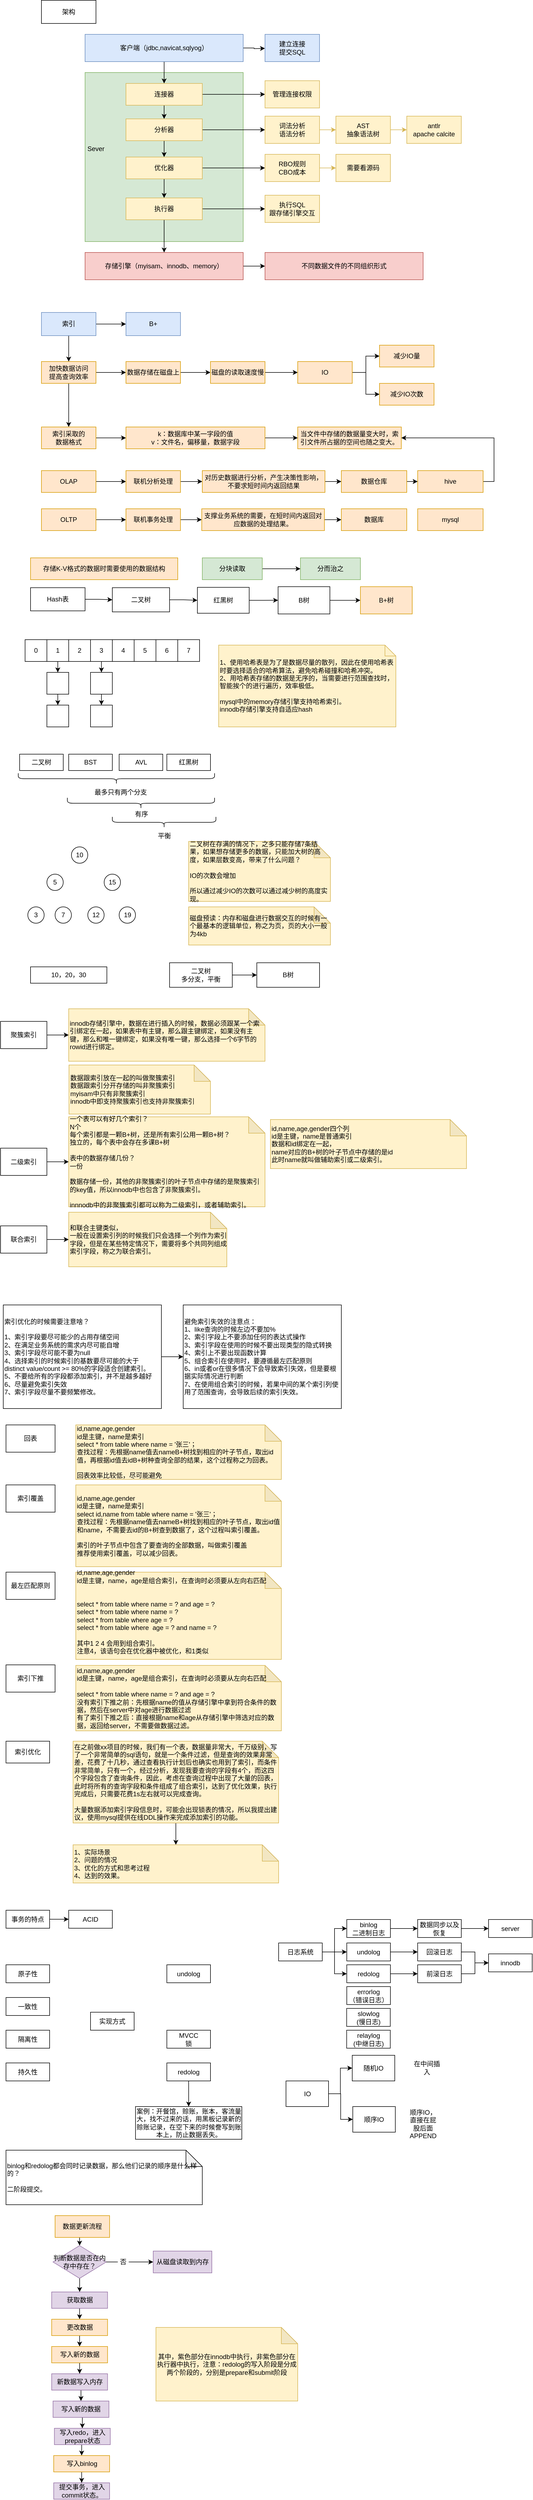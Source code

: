 <mxfile version="15.9.1" type="github">
  <diagram id="OpyJrDc4fvvLP0obKVdv" name="Page-1">
    <mxGraphModel dx="938" dy="489" grid="1" gridSize="10" guides="1" tooltips="1" connect="1" arrows="1" fold="1" page="1" pageScale="1" pageWidth="827" pageHeight="1169" math="0" shadow="0">
      <root>
        <mxCell id="0" />
        <mxCell id="1" parent="0" />
        <mxCell id="U8OIcOFTnT2fodf6uhqW-4" value="" style="whiteSpace=wrap;html=1;shadow=0;fillColor=#d5e8d4;strokeColor=#82b366;rounded=0;" parent="1" vertex="1">
          <mxGeometry x="170" y="160" width="290" height="310" as="geometry" />
        </mxCell>
        <mxCell id="U8OIcOFTnT2fodf6uhqW-2" value="架构" style="whiteSpace=wrap;html=1;shadow=0;rounded=0;" parent="1" vertex="1">
          <mxGeometry x="90" y="27.5" width="100" height="42.5" as="geometry" />
        </mxCell>
        <mxCell id="U8OIcOFTnT2fodf6uhqW-15" style="edgeStyle=orthogonalEdgeStyle;orthogonalLoop=1;jettySize=auto;html=1;entryX=0.5;entryY=0;entryDx=0;entryDy=0;rounded=0;" parent="1" source="U8OIcOFTnT2fodf6uhqW-3" target="U8OIcOFTnT2fodf6uhqW-5" edge="1">
          <mxGeometry relative="1" as="geometry" />
        </mxCell>
        <mxCell id="U8OIcOFTnT2fodf6uhqW-20" style="edgeStyle=orthogonalEdgeStyle;orthogonalLoop=1;jettySize=auto;html=1;exitX=1;exitY=0.5;exitDx=0;exitDy=0;rounded=0;" parent="1" source="U8OIcOFTnT2fodf6uhqW-3" edge="1">
          <mxGeometry relative="1" as="geometry">
            <mxPoint x="500" y="115.714" as="targetPoint" />
          </mxGeometry>
        </mxCell>
        <mxCell id="U8OIcOFTnT2fodf6uhqW-3" value="客户端（jdbc,navicat,sqlyog）" style="whiteSpace=wrap;html=1;shadow=0;fillColor=#dae8fc;strokeColor=#6c8ebf;rounded=0;" parent="1" vertex="1">
          <mxGeometry x="170" y="90" width="290" height="50" as="geometry" />
        </mxCell>
        <mxCell id="U8OIcOFTnT2fodf6uhqW-7" style="edgeStyle=orthogonalEdgeStyle;orthogonalLoop=1;jettySize=auto;html=1;exitX=1;exitY=0.5;exitDx=0;exitDy=0;entryX=0;entryY=0.5;entryDx=0;entryDy=0;rounded=0;" parent="1" source="U8OIcOFTnT2fodf6uhqW-5" target="U8OIcOFTnT2fodf6uhqW-25" edge="1">
          <mxGeometry relative="1" as="geometry">
            <mxPoint x="500" y="210" as="targetPoint" />
          </mxGeometry>
        </mxCell>
        <mxCell id="U8OIcOFTnT2fodf6uhqW-17" style="edgeStyle=orthogonalEdgeStyle;orthogonalLoop=1;jettySize=auto;html=1;exitX=0.5;exitY=1;exitDx=0;exitDy=0;entryX=0.5;entryY=0;entryDx=0;entryDy=0;rounded=0;" parent="1" source="U8OIcOFTnT2fodf6uhqW-5" target="U8OIcOFTnT2fodf6uhqW-9" edge="1">
          <mxGeometry relative="1" as="geometry" />
        </mxCell>
        <mxCell id="U8OIcOFTnT2fodf6uhqW-5" value="连接器" style="whiteSpace=wrap;html=1;shadow=0;fillColor=#fff2cc;strokeColor=#d6b656;rounded=0;" parent="1" vertex="1">
          <mxGeometry x="245" y="180" width="140" height="40" as="geometry" />
        </mxCell>
        <mxCell id="U8OIcOFTnT2fodf6uhqW-8" style="edgeStyle=orthogonalEdgeStyle;orthogonalLoop=1;jettySize=auto;html=1;exitX=0.5;exitY=1;exitDx=0;exitDy=0;rounded=0;" parent="1" source="U8OIcOFTnT2fodf6uhqW-5" target="U8OIcOFTnT2fodf6uhqW-5" edge="1">
          <mxGeometry relative="1" as="geometry" />
        </mxCell>
        <mxCell id="U8OIcOFTnT2fodf6uhqW-18" style="edgeStyle=orthogonalEdgeStyle;orthogonalLoop=1;jettySize=auto;html=1;exitX=1;exitY=0.5;exitDx=0;exitDy=0;entryX=0;entryY=0.5;entryDx=0;entryDy=0;rounded=0;" parent="1" source="U8OIcOFTnT2fodf6uhqW-9" target="U8OIcOFTnT2fodf6uhqW-26" edge="1">
          <mxGeometry relative="1" as="geometry">
            <mxPoint x="500" y="290.0" as="targetPoint" />
          </mxGeometry>
        </mxCell>
        <mxCell id="U8OIcOFTnT2fodf6uhqW-24" style="edgeStyle=orthogonalEdgeStyle;orthogonalLoop=1;jettySize=auto;html=1;exitX=0.5;exitY=1;exitDx=0;exitDy=0;entryX=0.5;entryY=0;entryDx=0;entryDy=0;rounded=0;" parent="1" source="U8OIcOFTnT2fodf6uhqW-9" target="U8OIcOFTnT2fodf6uhqW-22" edge="1">
          <mxGeometry relative="1" as="geometry" />
        </mxCell>
        <mxCell id="U8OIcOFTnT2fodf6uhqW-9" value="分析器" style="whiteSpace=wrap;html=1;shadow=0;fillColor=#fff2cc;strokeColor=#d6b656;rounded=0;" parent="1" vertex="1">
          <mxGeometry x="245" y="245" width="140" height="40" as="geometry" />
        </mxCell>
        <mxCell id="U8OIcOFTnT2fodf6uhqW-16" style="edgeStyle=orthogonalEdgeStyle;orthogonalLoop=1;jettySize=auto;html=1;exitX=0.5;exitY=1;exitDx=0;exitDy=0;rounded=0;" parent="1" source="U8OIcOFTnT2fodf6uhqW-9" target="U8OIcOFTnT2fodf6uhqW-9" edge="1">
          <mxGeometry relative="1" as="geometry" />
        </mxCell>
        <mxCell id="U8OIcOFTnT2fodf6uhqW-21" value="建立连接&lt;br&gt;提交SQL" style="whiteSpace=wrap;html=1;shadow=0;fillColor=#dae8fc;strokeColor=#6c8ebf;rounded=0;" parent="1" vertex="1">
          <mxGeometry x="500" y="90" width="100" height="50" as="geometry" />
        </mxCell>
        <mxCell id="U8OIcOFTnT2fodf6uhqW-34" style="edgeStyle=orthogonalEdgeStyle;orthogonalLoop=1;jettySize=auto;html=1;exitX=1;exitY=0.5;exitDx=0;exitDy=0;entryX=0;entryY=0.5;entryDx=0;entryDy=0;rounded=0;" parent="1" source="U8OIcOFTnT2fodf6uhqW-22" target="U8OIcOFTnT2fodf6uhqW-33" edge="1">
          <mxGeometry relative="1" as="geometry" />
        </mxCell>
        <mxCell id="U8OIcOFTnT2fodf6uhqW-38" style="edgeStyle=orthogonalEdgeStyle;orthogonalLoop=1;jettySize=auto;html=1;exitX=0.5;exitY=1;exitDx=0;exitDy=0;entryX=0.5;entryY=0;entryDx=0;entryDy=0;rounded=0;" parent="1" source="U8OIcOFTnT2fodf6uhqW-22" target="U8OIcOFTnT2fodf6uhqW-37" edge="1">
          <mxGeometry relative="1" as="geometry" />
        </mxCell>
        <mxCell id="U8OIcOFTnT2fodf6uhqW-22" value="优化器" style="whiteSpace=wrap;html=1;shadow=0;fillColor=#fff2cc;strokeColor=#d6b656;rounded=0;" parent="1" vertex="1">
          <mxGeometry x="245" y="315" width="140" height="40" as="geometry" />
        </mxCell>
        <mxCell id="U8OIcOFTnT2fodf6uhqW-25" value="管理连接权限" style="whiteSpace=wrap;html=1;shadow=0;fillColor=#fff2cc;strokeColor=#d6b656;rounded=0;" parent="1" vertex="1">
          <mxGeometry x="500" y="175" width="100" height="50" as="geometry" />
        </mxCell>
        <mxCell id="U8OIcOFTnT2fodf6uhqW-30" style="edgeStyle=orthogonalEdgeStyle;orthogonalLoop=1;jettySize=auto;html=1;exitX=1;exitY=0.5;exitDx=0;exitDy=0;entryX=0;entryY=0.5;entryDx=0;entryDy=0;fillColor=#fff2cc;strokeColor=#d6b656;rounded=0;" parent="1" source="U8OIcOFTnT2fodf6uhqW-26" target="U8OIcOFTnT2fodf6uhqW-29" edge="1">
          <mxGeometry relative="1" as="geometry" />
        </mxCell>
        <mxCell id="U8OIcOFTnT2fodf6uhqW-26" value="词法分析&lt;br&gt;语法分析" style="whiteSpace=wrap;html=1;shadow=0;fillColor=#fff2cc;strokeColor=#d6b656;rounded=0;" parent="1" vertex="1">
          <mxGeometry x="500" y="240" width="100" height="50" as="geometry" />
        </mxCell>
        <mxCell id="U8OIcOFTnT2fodf6uhqW-27" value="Sever" style="text;html=1;strokeColor=none;fillColor=none;align=center;verticalAlign=middle;whiteSpace=wrap;shadow=0;rounded=0;" parent="1" vertex="1">
          <mxGeometry x="160" y="285" width="60" height="30" as="geometry" />
        </mxCell>
        <mxCell id="U8OIcOFTnT2fodf6uhqW-32" style="edgeStyle=orthogonalEdgeStyle;orthogonalLoop=1;jettySize=auto;html=1;exitX=1;exitY=0.5;exitDx=0;exitDy=0;entryX=0;entryY=0.5;entryDx=0;entryDy=0;fillColor=#fff2cc;strokeColor=#d6b656;rounded=0;" parent="1" source="U8OIcOFTnT2fodf6uhqW-29" target="U8OIcOFTnT2fodf6uhqW-31" edge="1">
          <mxGeometry relative="1" as="geometry" />
        </mxCell>
        <mxCell id="U8OIcOFTnT2fodf6uhqW-29" value="AST&lt;br&gt;抽象语法树" style="whiteSpace=wrap;html=1;shadow=0;fillColor=#fff2cc;strokeColor=#d6b656;rounded=0;" parent="1" vertex="1">
          <mxGeometry x="630" y="240" width="100" height="50" as="geometry" />
        </mxCell>
        <mxCell id="U8OIcOFTnT2fodf6uhqW-31" value="antlr&lt;br&gt;apache calcite" style="whiteSpace=wrap;html=1;shadow=0;fillColor=#fff2cc;strokeColor=#d6b656;rounded=0;" parent="1" vertex="1">
          <mxGeometry x="760" y="240" width="100" height="50" as="geometry" />
        </mxCell>
        <mxCell id="U8OIcOFTnT2fodf6uhqW-36" style="edgeStyle=orthogonalEdgeStyle;orthogonalLoop=1;jettySize=auto;html=1;exitX=1;exitY=0.5;exitDx=0;exitDy=0;entryX=0;entryY=0.5;entryDx=0;entryDy=0;fillColor=#fff2cc;strokeColor=#d6b656;rounded=0;" parent="1" source="U8OIcOFTnT2fodf6uhqW-33" target="U8OIcOFTnT2fodf6uhqW-35" edge="1">
          <mxGeometry relative="1" as="geometry" />
        </mxCell>
        <mxCell id="U8OIcOFTnT2fodf6uhqW-33" value="RBO规则&lt;br&gt;CBO成本" style="whiteSpace=wrap;html=1;shadow=0;fillColor=#fff2cc;strokeColor=#d6b656;rounded=0;" parent="1" vertex="1">
          <mxGeometry x="500" y="310" width="100" height="50" as="geometry" />
        </mxCell>
        <mxCell id="U8OIcOFTnT2fodf6uhqW-35" value="需要看源码" style="whiteSpace=wrap;html=1;shadow=0;fillColor=#fff2cc;strokeColor=#d6b656;rounded=0;" parent="1" vertex="1">
          <mxGeometry x="630" y="310" width="100" height="50" as="geometry" />
        </mxCell>
        <mxCell id="U8OIcOFTnT2fodf6uhqW-40" style="edgeStyle=orthogonalEdgeStyle;orthogonalLoop=1;jettySize=auto;html=1;exitX=0.5;exitY=1;exitDx=0;exitDy=0;entryX=0.5;entryY=0;entryDx=0;entryDy=0;rounded=0;" parent="1" source="U8OIcOFTnT2fodf6uhqW-37" target="U8OIcOFTnT2fodf6uhqW-39" edge="1">
          <mxGeometry relative="1" as="geometry" />
        </mxCell>
        <mxCell id="U8OIcOFTnT2fodf6uhqW-42" style="edgeStyle=orthogonalEdgeStyle;orthogonalLoop=1;jettySize=auto;html=1;entryX=0;entryY=0.5;entryDx=0;entryDy=0;rounded=0;" parent="1" source="U8OIcOFTnT2fodf6uhqW-37" target="U8OIcOFTnT2fodf6uhqW-41" edge="1">
          <mxGeometry relative="1" as="geometry" />
        </mxCell>
        <mxCell id="U8OIcOFTnT2fodf6uhqW-37" value="执行器" style="whiteSpace=wrap;html=1;shadow=0;fillColor=#fff2cc;strokeColor=#d6b656;rounded=0;" parent="1" vertex="1">
          <mxGeometry x="245" y="390" width="140" height="40" as="geometry" />
        </mxCell>
        <mxCell id="U8OIcOFTnT2fodf6uhqW-44" style="edgeStyle=orthogonalEdgeStyle;orthogonalLoop=1;jettySize=auto;html=1;exitX=1;exitY=0.5;exitDx=0;exitDy=0;entryX=0;entryY=0.5;entryDx=0;entryDy=0;rounded=0;" parent="1" source="U8OIcOFTnT2fodf6uhqW-39" target="U8OIcOFTnT2fodf6uhqW-43" edge="1">
          <mxGeometry relative="1" as="geometry" />
        </mxCell>
        <mxCell id="U8OIcOFTnT2fodf6uhqW-39" value="存储引擎（myisam、innodb、memory）" style="whiteSpace=wrap;html=1;shadow=0;fillColor=#f8cecc;strokeColor=#b85450;rounded=0;" parent="1" vertex="1">
          <mxGeometry x="170" y="490" width="290" height="50" as="geometry" />
        </mxCell>
        <mxCell id="U8OIcOFTnT2fodf6uhqW-41" value="执行SQL&lt;br&gt;跟存储引擎交互" style="whiteSpace=wrap;html=1;shadow=0;fillColor=#fff2cc;strokeColor=#d6b656;rounded=0;" parent="1" vertex="1">
          <mxGeometry x="500" y="385" width="100" height="50" as="geometry" />
        </mxCell>
        <mxCell id="U8OIcOFTnT2fodf6uhqW-43" value="不同数据文件的不同组织形式" style="whiteSpace=wrap;html=1;shadow=0;fillColor=#f8cecc;strokeColor=#b85450;rounded=0;" parent="1" vertex="1">
          <mxGeometry x="500" y="490" width="290" height="50" as="geometry" />
        </mxCell>
        <mxCell id="U8OIcOFTnT2fodf6uhqW-49" style="edgeStyle=orthogonalEdgeStyle;orthogonalLoop=1;jettySize=auto;html=1;entryX=0;entryY=0.5;entryDx=0;entryDy=0;rounded=0;" parent="1" source="U8OIcOFTnT2fodf6uhqW-46" target="U8OIcOFTnT2fodf6uhqW-48" edge="1">
          <mxGeometry relative="1" as="geometry" />
        </mxCell>
        <mxCell id="U8OIcOFTnT2fodf6uhqW-51" value="" style="edgeStyle=orthogonalEdgeStyle;orthogonalLoop=1;jettySize=auto;html=1;rounded=0;" parent="1" source="U8OIcOFTnT2fodf6uhqW-46" target="U8OIcOFTnT2fodf6uhqW-50" edge="1">
          <mxGeometry relative="1" as="geometry" />
        </mxCell>
        <mxCell id="U8OIcOFTnT2fodf6uhqW-46" value="索引" style="whiteSpace=wrap;html=1;shadow=0;fillColor=#dae8fc;strokeColor=#6c8ebf;rounded=0;" parent="1" vertex="1">
          <mxGeometry x="90" y="600" width="100" height="42.5" as="geometry" />
        </mxCell>
        <mxCell id="U8OIcOFTnT2fodf6uhqW-48" value="B+" style="whiteSpace=wrap;html=1;shadow=0;fillColor=#dae8fc;strokeColor=#6c8ebf;rounded=0;" parent="1" vertex="1">
          <mxGeometry x="245" y="600" width="100" height="42.5" as="geometry" />
        </mxCell>
        <mxCell id="U8OIcOFTnT2fodf6uhqW-54" style="edgeStyle=orthogonalEdgeStyle;orthogonalLoop=1;jettySize=auto;html=1;exitX=1;exitY=0.5;exitDx=0;exitDy=0;entryX=0;entryY=0.5;entryDx=0;entryDy=0;rounded=0;" parent="1" source="U8OIcOFTnT2fodf6uhqW-50" target="U8OIcOFTnT2fodf6uhqW-52" edge="1">
          <mxGeometry relative="1" as="geometry" />
        </mxCell>
        <mxCell id="U8OIcOFTnT2fodf6uhqW-50" value="加快数据访问&lt;br&gt;提高查询效率" style="whiteSpace=wrap;html=1;shadow=0;rounded=0;" parent="1" vertex="1">
          <mxGeometry x="90" y="690" width="100" height="40" as="geometry" />
        </mxCell>
        <mxCell id="U8OIcOFTnT2fodf6uhqW-55" style="edgeStyle=orthogonalEdgeStyle;orthogonalLoop=1;jettySize=auto;html=1;exitX=1;exitY=0.5;exitDx=0;exitDy=0;entryX=0;entryY=0.5;entryDx=0;entryDy=0;rounded=0;" parent="1" source="U8OIcOFTnT2fodf6uhqW-52" target="U8OIcOFTnT2fodf6uhqW-53" edge="1">
          <mxGeometry relative="1" as="geometry" />
        </mxCell>
        <mxCell id="U8OIcOFTnT2fodf6uhqW-52" value="数据存储在磁盘上" style="whiteSpace=wrap;html=1;shadow=0;fillColor=#ffe6cc;strokeColor=#d79b00;rounded=0;" parent="1" vertex="1">
          <mxGeometry x="245" y="690" width="100" height="40" as="geometry" />
        </mxCell>
        <mxCell id="U8OIcOFTnT2fodf6uhqW-57" style="edgeStyle=orthogonalEdgeStyle;orthogonalLoop=1;jettySize=auto;html=1;exitX=1;exitY=0.5;exitDx=0;exitDy=0;entryX=0;entryY=0.5;entryDx=0;entryDy=0;rounded=0;" parent="1" source="U8OIcOFTnT2fodf6uhqW-53" target="U8OIcOFTnT2fodf6uhqW-56" edge="1">
          <mxGeometry relative="1" as="geometry" />
        </mxCell>
        <mxCell id="U8OIcOFTnT2fodf6uhqW-53" value="磁盘的读取速度慢" style="whiteSpace=wrap;html=1;shadow=0;fillColor=#ffe6cc;strokeColor=#d79b00;rounded=0;" parent="1" vertex="1">
          <mxGeometry x="400" y="690" width="100" height="40" as="geometry" />
        </mxCell>
        <mxCell id="U8OIcOFTnT2fodf6uhqW-60" style="edgeStyle=orthogonalEdgeStyle;orthogonalLoop=1;jettySize=auto;html=1;exitX=1;exitY=0.5;exitDx=0;exitDy=0;entryX=0;entryY=0.5;entryDx=0;entryDy=0;rounded=0;" parent="1" source="U8OIcOFTnT2fodf6uhqW-56" target="U8OIcOFTnT2fodf6uhqW-58" edge="1">
          <mxGeometry relative="1" as="geometry">
            <mxPoint x="710" y="660" as="targetPoint" />
          </mxGeometry>
        </mxCell>
        <mxCell id="U8OIcOFTnT2fodf6uhqW-61" style="edgeStyle=orthogonalEdgeStyle;orthogonalLoop=1;jettySize=auto;html=1;exitX=1;exitY=0.5;exitDx=0;exitDy=0;entryX=0;entryY=0.5;entryDx=0;entryDy=0;rounded=0;" parent="1" source="U8OIcOFTnT2fodf6uhqW-56" target="U8OIcOFTnT2fodf6uhqW-59" edge="1">
          <mxGeometry relative="1" as="geometry" />
        </mxCell>
        <mxCell id="U8OIcOFTnT2fodf6uhqW-56" value="IO" style="whiteSpace=wrap;html=1;shadow=0;fillColor=#ffe6cc;strokeColor=#d79b00;rounded=0;" parent="1" vertex="1">
          <mxGeometry x="560" y="690" width="100" height="40" as="geometry" />
        </mxCell>
        <mxCell id="U8OIcOFTnT2fodf6uhqW-58" value="减少IO量" style="whiteSpace=wrap;html=1;shadow=0;fillColor=#ffe6cc;strokeColor=#d79b00;rounded=0;" parent="1" vertex="1">
          <mxGeometry x="710" y="660" width="100" height="40" as="geometry" />
        </mxCell>
        <mxCell id="U8OIcOFTnT2fodf6uhqW-59" value="减少IO次数" style="whiteSpace=wrap;html=1;shadow=0;fillColor=#ffe6cc;strokeColor=#d79b00;rounded=0;" parent="1" vertex="1">
          <mxGeometry x="710" y="730" width="100" height="40" as="geometry" />
        </mxCell>
        <mxCell id="U8OIcOFTnT2fodf6uhqW-78" value="" style="edgeStyle=orthogonalEdgeStyle;orthogonalLoop=1;jettySize=auto;html=1;rounded=0;" parent="1" source="U8OIcOFTnT2fodf6uhqW-62" target="U8OIcOFTnT2fodf6uhqW-77" edge="1">
          <mxGeometry relative="1" as="geometry" />
        </mxCell>
        <mxCell id="U8OIcOFTnT2fodf6uhqW-62" value="加快数据访问&lt;br&gt;提高查询效率" style="whiteSpace=wrap;html=1;shadow=0;fillColor=#ffe6cc;strokeColor=#d79b00;rounded=0;" parent="1" vertex="1">
          <mxGeometry x="90" y="690" width="100" height="40" as="geometry" />
        </mxCell>
        <mxCell id="U8OIcOFTnT2fodf6uhqW-65" value="" style="edgeStyle=orthogonalEdgeStyle;orthogonalLoop=1;jettySize=auto;html=1;rounded=0;" parent="1" source="U8OIcOFTnT2fodf6uhqW-63" target="U8OIcOFTnT2fodf6uhqW-64" edge="1">
          <mxGeometry relative="1" as="geometry" />
        </mxCell>
        <mxCell id="U8OIcOFTnT2fodf6uhqW-63" value="Hash表" style="whiteSpace=wrap;html=1;shadow=0;rounded=0;" parent="1" vertex="1">
          <mxGeometry x="70" y="1104.7" width="100" height="42.5" as="geometry" />
        </mxCell>
        <mxCell id="U8OIcOFTnT2fodf6uhqW-103" style="edgeStyle=orthogonalEdgeStyle;orthogonalLoop=1;jettySize=auto;html=1;exitX=1;exitY=0.5;exitDx=0;exitDy=0;entryX=0;entryY=0.5;entryDx=0;entryDy=0;rounded=0;" parent="1" source="U8OIcOFTnT2fodf6uhqW-64" target="U8OIcOFTnT2fodf6uhqW-70" edge="1">
          <mxGeometry relative="1" as="geometry" />
        </mxCell>
        <mxCell id="U8OIcOFTnT2fodf6uhqW-64" value="二叉树" style="whiteSpace=wrap;html=1;shadow=0;rounded=0;" parent="1" vertex="1">
          <mxGeometry x="220" y="1104.7" width="105" height="44.37" as="geometry" />
        </mxCell>
        <mxCell id="U8OIcOFTnT2fodf6uhqW-73" value="" style="edgeStyle=orthogonalEdgeStyle;orthogonalLoop=1;jettySize=auto;html=1;rounded=0;" parent="1" source="U8OIcOFTnT2fodf6uhqW-70" target="U8OIcOFTnT2fodf6uhqW-72" edge="1">
          <mxGeometry relative="1" as="geometry" />
        </mxCell>
        <mxCell id="U8OIcOFTnT2fodf6uhqW-70" value="红黑树" style="whiteSpace=wrap;html=1;shadow=0;rounded=0;" parent="1" vertex="1">
          <mxGeometry x="376" y="1104.08" width="95" height="47.5" as="geometry" />
        </mxCell>
        <mxCell id="U8OIcOFTnT2fodf6uhqW-75" value="" style="edgeStyle=orthogonalEdgeStyle;orthogonalLoop=1;jettySize=auto;html=1;rounded=0;" parent="1" source="U8OIcOFTnT2fodf6uhqW-72" target="U8OIcOFTnT2fodf6uhqW-74" edge="1">
          <mxGeometry relative="1" as="geometry" />
        </mxCell>
        <mxCell id="U8OIcOFTnT2fodf6uhqW-72" value="B树" style="whiteSpace=wrap;html=1;shadow=0;rounded=0;" parent="1" vertex="1">
          <mxGeometry x="524" y="1102.83" width="95" height="50.01" as="geometry" />
        </mxCell>
        <mxCell id="U8OIcOFTnT2fodf6uhqW-74" value="B+树" style="whiteSpace=wrap;html=1;shadow=0;fillColor=#ffe6cc;strokeColor=#d79b00;rounded=0;" parent="1" vertex="1">
          <mxGeometry x="675" y="1102.83" width="95" height="50.01" as="geometry" />
        </mxCell>
        <mxCell id="U8OIcOFTnT2fodf6uhqW-80" value="" style="edgeStyle=orthogonalEdgeStyle;orthogonalLoop=1;jettySize=auto;html=1;rounded=0;" parent="1" source="U8OIcOFTnT2fodf6uhqW-77" target="U8OIcOFTnT2fodf6uhqW-79" edge="1">
          <mxGeometry relative="1" as="geometry" />
        </mxCell>
        <mxCell id="U8OIcOFTnT2fodf6uhqW-77" value="索引采取的&lt;br&gt;数据格式" style="whiteSpace=wrap;html=1;shadow=0;fillColor=#ffe6cc;strokeColor=#d79b00;rounded=0;" parent="1" vertex="1">
          <mxGeometry x="90" y="810" width="100" height="40" as="geometry" />
        </mxCell>
        <mxCell id="U8OIcOFTnT2fodf6uhqW-82" value="" style="edgeStyle=orthogonalEdgeStyle;orthogonalLoop=1;jettySize=auto;html=1;rounded=0;" parent="1" source="U8OIcOFTnT2fodf6uhqW-79" target="U8OIcOFTnT2fodf6uhqW-81" edge="1">
          <mxGeometry relative="1" as="geometry" />
        </mxCell>
        <mxCell id="U8OIcOFTnT2fodf6uhqW-79" value="k：数据库中某一字段的值&lt;br&gt;v：文件名，偏移量，数据字段" style="whiteSpace=wrap;html=1;shadow=0;fillColor=#ffe6cc;strokeColor=#d79b00;rounded=0;" parent="1" vertex="1">
          <mxGeometry x="245" y="810" width="255" height="40" as="geometry" />
        </mxCell>
        <mxCell id="U8OIcOFTnT2fodf6uhqW-81" value="当文件中存储的数据量变大时，索引文件所占据的空间也随之变大。" style="whiteSpace=wrap;html=1;shadow=0;fillColor=#ffe6cc;strokeColor=#d79b00;rounded=0;" parent="1" vertex="1">
          <mxGeometry x="560" y="810" width="190" height="40" as="geometry" />
        </mxCell>
        <mxCell id="U8OIcOFTnT2fodf6uhqW-94" style="edgeStyle=orthogonalEdgeStyle;orthogonalLoop=1;jettySize=auto;html=1;exitX=1;exitY=0.5;exitDx=0;exitDy=0;entryX=0;entryY=0.5;entryDx=0;entryDy=0;rounded=0;" parent="1" source="U8OIcOFTnT2fodf6uhqW-84" target="U8OIcOFTnT2fodf6uhqW-87" edge="1">
          <mxGeometry relative="1" as="geometry" />
        </mxCell>
        <mxCell id="U8OIcOFTnT2fodf6uhqW-84" value="OLAP" style="whiteSpace=wrap;html=1;shadow=0;fillColor=#ffe6cc;strokeColor=#d79b00;rounded=0;" parent="1" vertex="1">
          <mxGeometry x="90" y="890" width="100" height="40" as="geometry" />
        </mxCell>
        <mxCell id="U8OIcOFTnT2fodf6uhqW-96" style="edgeStyle=orthogonalEdgeStyle;orthogonalLoop=1;jettySize=auto;html=1;exitX=1;exitY=0.5;exitDx=0;exitDy=0;entryX=0;entryY=0.5;entryDx=0;entryDy=0;rounded=0;" parent="1" source="U8OIcOFTnT2fodf6uhqW-85" target="U8OIcOFTnT2fodf6uhqW-88" edge="1">
          <mxGeometry relative="1" as="geometry" />
        </mxCell>
        <mxCell id="U8OIcOFTnT2fodf6uhqW-85" value="OLTP" style="whiteSpace=wrap;html=1;shadow=0;fillColor=#ffe6cc;strokeColor=#d79b00;rounded=0;" parent="1" vertex="1">
          <mxGeometry x="90" y="960" width="100" height="40" as="geometry" />
        </mxCell>
        <mxCell id="U8OIcOFTnT2fodf6uhqW-95" style="edgeStyle=orthogonalEdgeStyle;orthogonalLoop=1;jettySize=auto;html=1;exitX=1;exitY=0.5;exitDx=0;exitDy=0;entryX=0;entryY=0.5;entryDx=0;entryDy=0;rounded=0;" parent="1" source="U8OIcOFTnT2fodf6uhqW-87" target="U8OIcOFTnT2fodf6uhqW-89" edge="1">
          <mxGeometry relative="1" as="geometry" />
        </mxCell>
        <mxCell id="U8OIcOFTnT2fodf6uhqW-87" value="联机分析处理" style="whiteSpace=wrap;html=1;shadow=0;fillColor=#ffe6cc;strokeColor=#d79b00;rounded=0;" parent="1" vertex="1">
          <mxGeometry x="245" y="890" width="100" height="40" as="geometry" />
        </mxCell>
        <mxCell id="U8OIcOFTnT2fodf6uhqW-97" style="edgeStyle=orthogonalEdgeStyle;orthogonalLoop=1;jettySize=auto;html=1;exitX=1;exitY=0.5;exitDx=0;exitDy=0;entryX=0;entryY=0.5;entryDx=0;entryDy=0;rounded=0;" parent="1" source="U8OIcOFTnT2fodf6uhqW-88" target="U8OIcOFTnT2fodf6uhqW-93" edge="1">
          <mxGeometry relative="1" as="geometry" />
        </mxCell>
        <mxCell id="U8OIcOFTnT2fodf6uhqW-88" value="联机事务处理" style="whiteSpace=wrap;html=1;shadow=0;fillColor=#ffe6cc;strokeColor=#d79b00;rounded=0;" parent="1" vertex="1">
          <mxGeometry x="245" y="960" width="100" height="40" as="geometry" />
        </mxCell>
        <mxCell id="U8OIcOFTnT2fodf6uhqW-91" value="" style="edgeStyle=orthogonalEdgeStyle;orthogonalLoop=1;jettySize=auto;html=1;rounded=0;" parent="1" source="U8OIcOFTnT2fodf6uhqW-89" target="U8OIcOFTnT2fodf6uhqW-90" edge="1">
          <mxGeometry relative="1" as="geometry" />
        </mxCell>
        <mxCell id="U8OIcOFTnT2fodf6uhqW-89" value="对历史数据进行分析，产生决策性影响，不要求短时间内返回结果" style="whiteSpace=wrap;html=1;shadow=0;fillColor=#ffe6cc;strokeColor=#d79b00;rounded=0;" parent="1" vertex="1">
          <mxGeometry x="385" y="890" width="225" height="40" as="geometry" />
        </mxCell>
        <mxCell id="U8OIcOFTnT2fodf6uhqW-100" value="" style="edgeStyle=orthogonalEdgeStyle;orthogonalLoop=1;jettySize=auto;html=1;rounded=0;" parent="1" source="U8OIcOFTnT2fodf6uhqW-90" target="U8OIcOFTnT2fodf6uhqW-99" edge="1">
          <mxGeometry relative="1" as="geometry" />
        </mxCell>
        <mxCell id="U8OIcOFTnT2fodf6uhqW-90" value="数据仓库" style="whiteSpace=wrap;html=1;shadow=0;fillColor=#ffe6cc;strokeColor=#d79b00;rounded=0;" parent="1" vertex="1">
          <mxGeometry x="640" y="890" width="120" height="40" as="geometry" />
        </mxCell>
        <mxCell id="U8OIcOFTnT2fodf6uhqW-92" value="数据库" style="whiteSpace=wrap;html=1;shadow=0;fillColor=#ffe6cc;strokeColor=#d79b00;rounded=0;" parent="1" vertex="1">
          <mxGeometry x="640" y="960" width="120" height="40" as="geometry" />
        </mxCell>
        <mxCell id="U8OIcOFTnT2fodf6uhqW-98" style="edgeStyle=orthogonalEdgeStyle;orthogonalLoop=1;jettySize=auto;html=1;exitX=1;exitY=0.5;exitDx=0;exitDy=0;entryX=0;entryY=0.5;entryDx=0;entryDy=0;rounded=0;" parent="1" source="U8OIcOFTnT2fodf6uhqW-93" target="U8OIcOFTnT2fodf6uhqW-92" edge="1">
          <mxGeometry relative="1" as="geometry" />
        </mxCell>
        <mxCell id="U8OIcOFTnT2fodf6uhqW-93" value="支撑业务系统的需要，在短时间内返回对应数据的处理结果。" style="whiteSpace=wrap;html=1;shadow=0;fillColor=#ffe6cc;strokeColor=#d79b00;rounded=0;" parent="1" vertex="1">
          <mxGeometry x="384" y="960" width="225" height="40" as="geometry" />
        </mxCell>
        <mxCell id="U8OIcOFTnT2fodf6uhqW-102" style="edgeStyle=orthogonalEdgeStyle;orthogonalLoop=1;jettySize=auto;html=1;entryX=1;entryY=0.5;entryDx=0;entryDy=0;rounded=0;" parent="1" source="U8OIcOFTnT2fodf6uhqW-99" target="U8OIcOFTnT2fodf6uhqW-81" edge="1">
          <mxGeometry relative="1" as="geometry">
            <Array as="points">
              <mxPoint x="920" y="910" />
              <mxPoint x="920" y="830" />
            </Array>
          </mxGeometry>
        </mxCell>
        <mxCell id="U8OIcOFTnT2fodf6uhqW-99" value="hive" style="whiteSpace=wrap;html=1;shadow=0;fillColor=#ffe6cc;strokeColor=#d79b00;rounded=0;" parent="1" vertex="1">
          <mxGeometry x="780" y="890" width="120" height="40" as="geometry" />
        </mxCell>
        <mxCell id="U8OIcOFTnT2fodf6uhqW-101" value="mysql" style="whiteSpace=wrap;html=1;shadow=0;fillColor=#ffe6cc;strokeColor=#d79b00;rounded=0;" parent="1" vertex="1">
          <mxGeometry x="780" y="960" width="120" height="40" as="geometry" />
        </mxCell>
        <mxCell id="U8OIcOFTnT2fodf6uhqW-104" value="存储K-V格式的数据时需要使用的数据结构" style="whiteSpace=wrap;html=1;shadow=0;fillColor=#ffe6cc;strokeColor=#d79b00;rounded=0;" parent="1" vertex="1">
          <mxGeometry x="70" y="1050" width="270" height="40" as="geometry" />
        </mxCell>
        <mxCell id="U8OIcOFTnT2fodf6uhqW-109" value="" style="edgeStyle=orthogonalEdgeStyle;orthogonalLoop=1;jettySize=auto;html=1;rounded=0;" parent="1" source="U8OIcOFTnT2fodf6uhqW-106" target="U8OIcOFTnT2fodf6uhqW-108" edge="1">
          <mxGeometry relative="1" as="geometry" />
        </mxCell>
        <mxCell id="U8OIcOFTnT2fodf6uhqW-106" value="分块读取" style="whiteSpace=wrap;html=1;shadow=0;strokeColor=#82b366;fillColor=#d5e8d4;rounded=0;" parent="1" vertex="1">
          <mxGeometry x="385" y="1050" width="110" height="40" as="geometry" />
        </mxCell>
        <mxCell id="U8OIcOFTnT2fodf6uhqW-108" value="分而治之" style="whiteSpace=wrap;html=1;shadow=0;strokeColor=#82b366;fillColor=#d5e8d4;rounded=0;" parent="1" vertex="1">
          <mxGeometry x="565" y="1050" width="110" height="40" as="geometry" />
        </mxCell>
        <mxCell id="U8OIcOFTnT2fodf6uhqW-130" value="0" style="whiteSpace=wrap;html=1;aspect=fixed;shadow=0;rounded=0;" parent="1" vertex="1">
          <mxGeometry x="60" y="1200" width="40" height="40" as="geometry" />
        </mxCell>
        <mxCell id="U8OIcOFTnT2fodf6uhqW-140" value="" style="edgeStyle=orthogonalEdgeStyle;orthogonalLoop=1;jettySize=auto;html=1;rounded=0;" parent="1" source="U8OIcOFTnT2fodf6uhqW-131" target="U8OIcOFTnT2fodf6uhqW-139" edge="1">
          <mxGeometry relative="1" as="geometry" />
        </mxCell>
        <mxCell id="U8OIcOFTnT2fodf6uhqW-131" value="1" style="whiteSpace=wrap;html=1;aspect=fixed;shadow=0;rounded=0;" parent="1" vertex="1">
          <mxGeometry x="100" y="1200" width="40" height="40" as="geometry" />
        </mxCell>
        <mxCell id="U8OIcOFTnT2fodf6uhqW-132" value="2" style="whiteSpace=wrap;html=1;aspect=fixed;shadow=0;rounded=0;" parent="1" vertex="1">
          <mxGeometry x="140" y="1200" width="40" height="40" as="geometry" />
        </mxCell>
        <mxCell id="U8OIcOFTnT2fodf6uhqW-144" value="" style="edgeStyle=orthogonalEdgeStyle;orthogonalLoop=1;jettySize=auto;html=1;rounded=0;" parent="1" source="U8OIcOFTnT2fodf6uhqW-133" target="U8OIcOFTnT2fodf6uhqW-143" edge="1">
          <mxGeometry relative="1" as="geometry" />
        </mxCell>
        <mxCell id="U8OIcOFTnT2fodf6uhqW-133" value="3" style="whiteSpace=wrap;html=1;aspect=fixed;shadow=0;rounded=0;" parent="1" vertex="1">
          <mxGeometry x="180" y="1200" width="40" height="40" as="geometry" />
        </mxCell>
        <mxCell id="U8OIcOFTnT2fodf6uhqW-134" value="4" style="whiteSpace=wrap;html=1;aspect=fixed;shadow=0;rounded=0;" parent="1" vertex="1">
          <mxGeometry x="220" y="1200" width="40" height="40" as="geometry" />
        </mxCell>
        <mxCell id="U8OIcOFTnT2fodf6uhqW-135" value="5" style="whiteSpace=wrap;html=1;aspect=fixed;shadow=0;rounded=0;" parent="1" vertex="1">
          <mxGeometry x="260" y="1200" width="40" height="40" as="geometry" />
        </mxCell>
        <mxCell id="U8OIcOFTnT2fodf6uhqW-136" value="6" style="whiteSpace=wrap;html=1;aspect=fixed;shadow=0;rounded=0;" parent="1" vertex="1">
          <mxGeometry x="300" y="1200" width="40" height="40" as="geometry" />
        </mxCell>
        <mxCell id="U8OIcOFTnT2fodf6uhqW-137" value="7" style="whiteSpace=wrap;html=1;aspect=fixed;shadow=0;rounded=0;" parent="1" vertex="1">
          <mxGeometry x="340" y="1200" width="40" height="40" as="geometry" />
        </mxCell>
        <mxCell id="U8OIcOFTnT2fodf6uhqW-142" value="" style="edgeStyle=orthogonalEdgeStyle;orthogonalLoop=1;jettySize=auto;html=1;rounded=0;" parent="1" source="U8OIcOFTnT2fodf6uhqW-139" target="U8OIcOFTnT2fodf6uhqW-141" edge="1">
          <mxGeometry relative="1" as="geometry" />
        </mxCell>
        <mxCell id="U8OIcOFTnT2fodf6uhqW-139" value="" style="whiteSpace=wrap;html=1;aspect=fixed;shadow=0;rounded=0;" parent="1" vertex="1">
          <mxGeometry x="100" y="1260" width="40" height="40" as="geometry" />
        </mxCell>
        <mxCell id="U8OIcOFTnT2fodf6uhqW-141" value="" style="whiteSpace=wrap;html=1;aspect=fixed;shadow=0;rounded=0;" parent="1" vertex="1">
          <mxGeometry x="100" y="1320" width="40" height="40" as="geometry" />
        </mxCell>
        <mxCell id="U8OIcOFTnT2fodf6uhqW-146" value="" style="edgeStyle=orthogonalEdgeStyle;orthogonalLoop=1;jettySize=auto;html=1;rounded=0;" parent="1" source="U8OIcOFTnT2fodf6uhqW-143" target="U8OIcOFTnT2fodf6uhqW-145" edge="1">
          <mxGeometry relative="1" as="geometry" />
        </mxCell>
        <mxCell id="U8OIcOFTnT2fodf6uhqW-143" value="" style="whiteSpace=wrap;html=1;aspect=fixed;shadow=0;rounded=0;" parent="1" vertex="1">
          <mxGeometry x="180" y="1260" width="40" height="40" as="geometry" />
        </mxCell>
        <mxCell id="U8OIcOFTnT2fodf6uhqW-145" value="" style="whiteSpace=wrap;html=1;aspect=fixed;shadow=0;rounded=0;" parent="1" vertex="1">
          <mxGeometry x="180" y="1320" width="40" height="40" as="geometry" />
        </mxCell>
        <mxCell id="0lPknf6-5O4Ox8qgiNsy-3" value="1、使用哈希表是为了是数据尽量的散列，因此在使用哈希表时要选择适合的哈希算法，避免哈希碰撞和哈希冲突。&lt;br&gt;2、用哈希表存储的数据是无序的，当需要进行范围查找时，智能挨个的进行遍历，效率极低。&lt;br&gt;&lt;br&gt;mysql中的memory存储引擎支持哈希索引。&lt;br&gt;innodb存储引擎支持自适应hash" style="shape=note;size=20;whiteSpace=wrap;html=1;fillColor=#fff2cc;strokeColor=#d6b656;align=left;" parent="1" vertex="1">
          <mxGeometry x="415" y="1210" width="325" height="150" as="geometry" />
        </mxCell>
        <mxCell id="0lPknf6-5O4Ox8qgiNsy-4" value="二叉树" style="rounded=0;whiteSpace=wrap;html=1;shadow=0;" parent="1" vertex="1">
          <mxGeometry x="50" y="1410" width="80" height="30" as="geometry" />
        </mxCell>
        <mxCell id="0lPknf6-5O4Ox8qgiNsy-5" value="BST" style="rounded=0;whiteSpace=wrap;html=1;shadow=0;" parent="1" vertex="1">
          <mxGeometry x="140" y="1410" width="80" height="30" as="geometry" />
        </mxCell>
        <mxCell id="0lPknf6-5O4Ox8qgiNsy-6" value="AVL" style="rounded=0;whiteSpace=wrap;html=1;shadow=0;" parent="1" vertex="1">
          <mxGeometry x="232.5" y="1410" width="80" height="30" as="geometry" />
        </mxCell>
        <mxCell id="0lPknf6-5O4Ox8qgiNsy-7" value="红黑树" style="rounded=0;whiteSpace=wrap;html=1;shadow=0;" parent="1" vertex="1">
          <mxGeometry x="320" y="1410" width="80" height="30" as="geometry" />
        </mxCell>
        <mxCell id="0lPknf6-5O4Ox8qgiNsy-10" value="" style="shape=curlyBracket;whiteSpace=wrap;html=1;rounded=1;rotation=-90;" parent="1" vertex="1">
          <mxGeometry x="217.5" y="1275" width="20" height="360" as="geometry" />
        </mxCell>
        <mxCell id="0lPknf6-5O4Ox8qgiNsy-11" value="最多只有两个分支" style="text;html=1;align=center;verticalAlign=middle;resizable=0;points=[];autosize=1;strokeColor=none;fillColor=none;" parent="1" vertex="1">
          <mxGeometry x="180" y="1470" width="110" height="20" as="geometry" />
        </mxCell>
        <mxCell id="0lPknf6-5O4Ox8qgiNsy-12" value="" style="shape=curlyBracket;whiteSpace=wrap;html=1;rounded=1;rotation=-90;" parent="1" vertex="1">
          <mxGeometry x="262.5" y="1365" width="20" height="270" as="geometry" />
        </mxCell>
        <mxCell id="0lPknf6-5O4Ox8qgiNsy-13" value="有序" style="text;html=1;align=center;verticalAlign=middle;resizable=0;points=[];autosize=1;strokeColor=none;fillColor=none;" parent="1" vertex="1">
          <mxGeometry x="252.5" y="1510" width="40" height="20" as="geometry" />
        </mxCell>
        <mxCell id="0lPknf6-5O4Ox8qgiNsy-14" value="" style="shape=curlyBracket;whiteSpace=wrap;html=1;rounded=1;rotation=-90;" parent="1" vertex="1">
          <mxGeometry x="305" y="1440" width="20" height="190" as="geometry" />
        </mxCell>
        <mxCell id="0lPknf6-5O4Ox8qgiNsy-15" value="平衡" style="text;html=1;align=center;verticalAlign=middle;resizable=0;points=[];autosize=1;strokeColor=none;fillColor=none;" parent="1" vertex="1">
          <mxGeometry x="295" y="1550" width="40" height="20" as="geometry" />
        </mxCell>
        <mxCell id="0lPknf6-5O4Ox8qgiNsy-18" value="10" style="ellipse;whiteSpace=wrap;html=1;aspect=fixed;" parent="1" vertex="1">
          <mxGeometry x="145" y="1580" width="30" height="30" as="geometry" />
        </mxCell>
        <mxCell id="0lPknf6-5O4Ox8qgiNsy-19" value="5" style="ellipse;whiteSpace=wrap;html=1;aspect=fixed;" parent="1" vertex="1">
          <mxGeometry x="100" y="1630" width="30" height="30" as="geometry" />
        </mxCell>
        <mxCell id="0lPknf6-5O4Ox8qgiNsy-20" value="15" style="ellipse;whiteSpace=wrap;html=1;aspect=fixed;" parent="1" vertex="1">
          <mxGeometry x="205" y="1630" width="30" height="30" as="geometry" />
        </mxCell>
        <mxCell id="0lPknf6-5O4Ox8qgiNsy-22" value="3" style="ellipse;whiteSpace=wrap;html=1;aspect=fixed;" parent="1" vertex="1">
          <mxGeometry x="65" y="1690" width="30" height="30" as="geometry" />
        </mxCell>
        <mxCell id="0lPknf6-5O4Ox8qgiNsy-23" value="7" style="ellipse;whiteSpace=wrap;html=1;aspect=fixed;" parent="1" vertex="1">
          <mxGeometry x="115" y="1690" width="30" height="30" as="geometry" />
        </mxCell>
        <mxCell id="0lPknf6-5O4Ox8qgiNsy-24" value="12" style="ellipse;whiteSpace=wrap;html=1;aspect=fixed;" parent="1" vertex="1">
          <mxGeometry x="175" y="1690" width="30" height="30" as="geometry" />
        </mxCell>
        <mxCell id="0lPknf6-5O4Ox8qgiNsy-25" value="19" style="ellipse;whiteSpace=wrap;html=1;aspect=fixed;" parent="1" vertex="1">
          <mxGeometry x="232.5" y="1690" width="30" height="30" as="geometry" />
        </mxCell>
        <mxCell id="0lPknf6-5O4Ox8qgiNsy-27" value="二叉树在存满的情况下，之多只能存储7条结果，如果想存储更多的数据，只能加大树的高度，如果层数变高，带来了什么问题？&lt;br&gt;&lt;br&gt;IO的次数会增加&lt;br&gt;&lt;br&gt;所以通过减少IO的次数可以通过减少树的高度实现。" style="shape=note;whiteSpace=wrap;html=1;backgroundOutline=1;darkOpacity=0.05;fillColor=#fff2cc;strokeColor=#d6b656;align=left;" parent="1" vertex="1">
          <mxGeometry x="360" y="1570" width="260" height="110" as="geometry" />
        </mxCell>
        <mxCell id="0lPknf6-5O4Ox8qgiNsy-28" value="磁盘预读：内存和磁盘进行数据交互的时候有一个最基本的逻辑单位，称之为页，页的大小一般为4kb" style="shape=note;whiteSpace=wrap;html=1;backgroundOutline=1;darkOpacity=0.05;fillColor=#fff2cc;strokeColor=#d6b656;align=left;" parent="1" vertex="1">
          <mxGeometry x="360" y="1690" width="260" height="70" as="geometry" />
        </mxCell>
        <mxCell id="0lPknf6-5O4Ox8qgiNsy-29" value="10，20，30" style="rounded=0;whiteSpace=wrap;html=1;" parent="1" vertex="1">
          <mxGeometry x="70" y="1800" width="140" height="30" as="geometry" />
        </mxCell>
        <mxCell id="0lPknf6-5O4Ox8qgiNsy-32" style="edgeStyle=orthogonalEdgeStyle;orthogonalLoop=1;jettySize=auto;html=1;entryX=0;entryY=0.5;entryDx=0;entryDy=0;" parent="1" source="0lPknf6-5O4Ox8qgiNsy-30" target="0lPknf6-5O4Ox8qgiNsy-31" edge="1">
          <mxGeometry relative="1" as="geometry" />
        </mxCell>
        <mxCell id="0lPknf6-5O4Ox8qgiNsy-30" value="二叉树&lt;br&gt;多分支，平衡" style="rounded=0;whiteSpace=wrap;html=1;" parent="1" vertex="1">
          <mxGeometry x="325" y="1792.5" width="115" height="45" as="geometry" />
        </mxCell>
        <mxCell id="0lPknf6-5O4Ox8qgiNsy-31" value="B树" style="rounded=0;whiteSpace=wrap;html=1;" parent="1" vertex="1">
          <mxGeometry x="485" y="1792.5" width="115" height="45" as="geometry" />
        </mxCell>
        <mxCell id="YDIC1WAv_d2wa1SZ8Z78-5" style="edgeStyle=orthogonalEdgeStyle;rounded=0;orthogonalLoop=1;jettySize=auto;html=1;exitX=1;exitY=0.5;exitDx=0;exitDy=0;entryX=0;entryY=0.5;entryDx=0;entryDy=0;entryPerimeter=0;" edge="1" parent="1" source="YDIC1WAv_d2wa1SZ8Z78-1" target="YDIC1WAv_d2wa1SZ8Z78-4">
          <mxGeometry relative="1" as="geometry" />
        </mxCell>
        <mxCell id="YDIC1WAv_d2wa1SZ8Z78-1" value="聚簇索引" style="rounded=0;whiteSpace=wrap;html=1;" vertex="1" parent="1">
          <mxGeometry x="15" y="1900" width="85" height="50" as="geometry" />
        </mxCell>
        <mxCell id="YDIC1WAv_d2wa1SZ8Z78-8" style="edgeStyle=orthogonalEdgeStyle;rounded=0;orthogonalLoop=1;jettySize=auto;html=1;exitX=1;exitY=0.5;exitDx=0;exitDy=0;entryX=0;entryY=0.5;entryDx=0;entryDy=0;entryPerimeter=0;" edge="1" parent="1" source="YDIC1WAv_d2wa1SZ8Z78-2" target="YDIC1WAv_d2wa1SZ8Z78-7">
          <mxGeometry relative="1" as="geometry" />
        </mxCell>
        <mxCell id="YDIC1WAv_d2wa1SZ8Z78-2" value="二级索引" style="rounded=0;whiteSpace=wrap;html=1;" vertex="1" parent="1">
          <mxGeometry x="15" y="2132.5" width="85" height="50" as="geometry" />
        </mxCell>
        <mxCell id="YDIC1WAv_d2wa1SZ8Z78-12" style="edgeStyle=orthogonalEdgeStyle;rounded=0;orthogonalLoop=1;jettySize=auto;html=1;exitX=1;exitY=0.5;exitDx=0;exitDy=0;entryX=0;entryY=0.5;entryDx=0;entryDy=0;entryPerimeter=0;" edge="1" parent="1" source="YDIC1WAv_d2wa1SZ8Z78-3" target="YDIC1WAv_d2wa1SZ8Z78-11">
          <mxGeometry relative="1" as="geometry" />
        </mxCell>
        <mxCell id="YDIC1WAv_d2wa1SZ8Z78-3" value="联合索引" style="rounded=0;whiteSpace=wrap;html=1;" vertex="1" parent="1">
          <mxGeometry x="15" y="2275" width="85" height="50" as="geometry" />
        </mxCell>
        <mxCell id="YDIC1WAv_d2wa1SZ8Z78-4" value="innodb存储引擎中，数据在进行插入的时候，数据必须跟某一个索引绑定在一起，如果表中有主键，那么跟主键绑定，如果没有主键，那么和唯一键绑定，如果没有唯一键，那么选择一个6字节的rowid进行绑定。" style="shape=note;whiteSpace=wrap;html=1;backgroundOutline=1;darkOpacity=0.05;fillColor=#fff2cc;strokeColor=#d6b656;align=left;" vertex="1" parent="1">
          <mxGeometry x="140" y="1876.88" width="360" height="96.25" as="geometry" />
        </mxCell>
        <mxCell id="YDIC1WAv_d2wa1SZ8Z78-6" value="数据跟索引放在一起的叫做聚簇索引&lt;br&gt;数据跟索引分开存储的叫非聚簇索引&lt;br&gt;myisam中只有非聚簇索引&lt;br&gt;innodb中即支持聚簇索引也支持非聚簇索引" style="shape=note;whiteSpace=wrap;html=1;backgroundOutline=1;darkOpacity=0.05;fillColor=#fff2cc;strokeColor=#d6b656;align=left;" vertex="1" parent="1">
          <mxGeometry x="140.5" y="1980" width="259.5" height="90" as="geometry" />
        </mxCell>
        <mxCell id="YDIC1WAv_d2wa1SZ8Z78-7" value="一个表可以有好几个索引？&lt;br&gt;N个&lt;br&gt;每个索引都是一颗B+树，还是所有索引公用一颗B+树？&lt;br&gt;独立的，每个表中会存在多课B+树&lt;br&gt;&lt;br&gt;表中的数据存储几份？&lt;br&gt;一份&lt;br&gt;&lt;br&gt;数据存储一份，其他的非聚簇索引的叶子节点中存储的是聚簇索引的key值，所以innodb中也包含了非聚簇索引。&lt;br&gt;&lt;br&gt;innnodb中的非聚簇索引都可以称为二级索引，或者辅助索引。" style="shape=note;whiteSpace=wrap;html=1;backgroundOutline=1;darkOpacity=0.05;align=left;fillColor=#fff2cc;strokeColor=#d6b656;" vertex="1" parent="1">
          <mxGeometry x="140" y="2075" width="360" height="165" as="geometry" />
        </mxCell>
        <mxCell id="YDIC1WAv_d2wa1SZ8Z78-10" value="id,name,age,gender四个列&lt;br&gt;id是主键，name是普通索引&lt;br&gt;数据和id绑定在一起，&lt;br&gt;name对应的B+树的叶子节点中存储的是id&lt;br&gt;此时name就叫做辅助索引或二级索引。" style="shape=note;whiteSpace=wrap;html=1;backgroundOutline=1;darkOpacity=0.05;fillColor=#fff2cc;strokeColor=#d6b656;align=left;" vertex="1" parent="1">
          <mxGeometry x="510" y="2080" width="359.5" height="90" as="geometry" />
        </mxCell>
        <mxCell id="YDIC1WAv_d2wa1SZ8Z78-11" value="和联合主键类似，&lt;br&gt;一般在设置索引列的时候我们只会选择一个列作为索引字段，但是在某些特定情况下，需要将多个共同列组成索引字段，称之为联合索引。" style="shape=note;whiteSpace=wrap;html=1;backgroundOutline=1;darkOpacity=0.05;fillColor=#fff2cc;strokeColor=#d6b656;align=left;" vertex="1" parent="1">
          <mxGeometry x="140" y="2250" width="290" height="100" as="geometry" />
        </mxCell>
        <mxCell id="YDIC1WAv_d2wa1SZ8Z78-15" value="" style="edgeStyle=orthogonalEdgeStyle;rounded=0;orthogonalLoop=1;jettySize=auto;html=1;" edge="1" parent="1" source="YDIC1WAv_d2wa1SZ8Z78-13" target="YDIC1WAv_d2wa1SZ8Z78-14">
          <mxGeometry relative="1" as="geometry" />
        </mxCell>
        <mxCell id="YDIC1WAv_d2wa1SZ8Z78-13" value="索引优化的时候需要注意啥？&lt;br&gt;&lt;br&gt;1、索引字段要尽可能少的占用存储空间&lt;br&gt;2、在满足业务系统的需求内尽可能自增&lt;br&gt;3、索引字段尽可能不要为null&lt;br&gt;4、选择索引的时候索引的基数要尽可能的大于&lt;br&gt;distinct value/count &amp;gt;= 80%的字段适合创建索引。&lt;br&gt;5、不要给所有的字段都添加索引，并不是越多越好&lt;br&gt;6、尽量避免索引失效&lt;br&gt;7、索引字段尽量不要频繁修改。" style="rounded=0;whiteSpace=wrap;html=1;align=left;" vertex="1" parent="1">
          <mxGeometry x="20" y="2420" width="290" height="190" as="geometry" />
        </mxCell>
        <mxCell id="YDIC1WAv_d2wa1SZ8Z78-14" value="避免索引失效的注意点：&lt;br&gt;1、like查询的时候左边不要加%&lt;br&gt;2、索引字段上不要添加任何的表达式操作&lt;br&gt;3、索引字段在使用的时候不要出现类型的隐式转换&lt;br&gt;4、索引上不要出现函数计算&lt;br&gt;5、组合索引在使用时，要遵循最左匹配原则&lt;br&gt;6、in或者or在很多情况下会导致索引失效，但是要根据实际情况进行判断&lt;br&gt;7、在使用组合索引的时候，若果中间的某个索引列使用了范围查询，会导致后续的索引失效。" style="rounded=0;whiteSpace=wrap;html=1;align=left;" vertex="1" parent="1">
          <mxGeometry x="350" y="2420" width="290" height="190" as="geometry" />
        </mxCell>
        <mxCell id="YDIC1WAv_d2wa1SZ8Z78-16" value="回表" style="rounded=0;whiteSpace=wrap;html=1;" vertex="1" parent="1">
          <mxGeometry x="25" y="2640" width="90" height="50" as="geometry" />
        </mxCell>
        <mxCell id="YDIC1WAv_d2wa1SZ8Z78-17" value="id,name,age,gender&lt;br&gt;id是主键，name是索引&lt;br&gt;select * from table where name = &#39;张三&#39;；&lt;br&gt;查找过程：先根据name值去nameB+树找到相应的叶子节点，取出id值，再根据id值去idB+树种查询全部的结果，这个过程称之为回表。&lt;br&gt;&lt;br&gt;回表效率比较低，尽可能避免" style="shape=note;whiteSpace=wrap;html=1;backgroundOutline=1;darkOpacity=0.05;fillColor=#fff2cc;strokeColor=#d6b656;align=left;" vertex="1" parent="1">
          <mxGeometry x="153" y="2640" width="377" height="100" as="geometry" />
        </mxCell>
        <mxCell id="YDIC1WAv_d2wa1SZ8Z78-18" value="索引覆盖" style="rounded=0;whiteSpace=wrap;html=1;" vertex="1" parent="1">
          <mxGeometry x="25" y="2750" width="90" height="50" as="geometry" />
        </mxCell>
        <mxCell id="YDIC1WAv_d2wa1SZ8Z78-19" value="id,name,age,gender&lt;br&gt;id是主键，name是索引&lt;br&gt;select id,name from table where name = &#39;张三&#39;；&lt;br&gt;查找过程：先根据name值去nameB+树找到相应的叶子节点，取出id值和name，不需要去id的B+树查到数据了，这个过程叫索引覆盖。&lt;br&gt;&lt;br&gt;索引的叶子节点中包含了要查询的全部数据，叫做索引覆盖&lt;br&gt;推荐使用索引覆盖，可以减少回表。" style="shape=note;whiteSpace=wrap;html=1;backgroundOutline=1;darkOpacity=0.05;fillColor=#fff2cc;strokeColor=#d6b656;align=left;" vertex="1" parent="1">
          <mxGeometry x="153" y="2750" width="377" height="150" as="geometry" />
        </mxCell>
        <mxCell id="YDIC1WAv_d2wa1SZ8Z78-20" value="最左匹配原则" style="rounded=0;whiteSpace=wrap;html=1;" vertex="1" parent="1">
          <mxGeometry x="25" y="2910" width="90" height="50" as="geometry" />
        </mxCell>
        <mxCell id="YDIC1WAv_d2wa1SZ8Z78-21" value="id,name,age,gender&lt;br&gt;id是主键，name，age是组合索引，在查询时必须要从左向右匹配&lt;br&gt;&lt;br&gt;&lt;br&gt;select * from table where name = ? and age = ?&lt;br&gt;select * from table where name = ?&lt;br&gt;select * from table where age = ?&lt;br&gt;select * from table where&amp;nbsp; age = ? and name = ?&lt;br&gt;&lt;br&gt;其中1 2 4 会用到组合索引。&lt;br&gt;注意4，该语句会在优化器中被优化，和1类似&lt;br&gt;&lt;br&gt;" style="shape=note;whiteSpace=wrap;html=1;backgroundOutline=1;darkOpacity=0.05;fillColor=#fff2cc;strokeColor=#d6b656;align=left;" vertex="1" parent="1">
          <mxGeometry x="153" y="2910" width="377" height="160" as="geometry" />
        </mxCell>
        <mxCell id="YDIC1WAv_d2wa1SZ8Z78-22" value="索引下推" style="rounded=0;whiteSpace=wrap;html=1;" vertex="1" parent="1">
          <mxGeometry x="25" y="3080" width="90" height="50" as="geometry" />
        </mxCell>
        <mxCell id="YDIC1WAv_d2wa1SZ8Z78-23" value="id,name,age,gender&lt;br&gt;id是主键，name，age是组合索引，在查询时必须要从左向右匹配&lt;br&gt;&lt;br&gt;select * from table where name = ? and age = ?&lt;br&gt;没有索引下推之前：先根据name的值从存储引擎中拿到符合条件的数据，然后在server中对age进行数据过滤&lt;br&gt;有了索引下推之后：直接根据name和age从存储引擎中筛选对应的数据，返回给server，不需要做数据过滤。" style="shape=note;whiteSpace=wrap;html=1;backgroundOutline=1;darkOpacity=0.05;fillColor=#fff2cc;strokeColor=#d6b656;align=left;" vertex="1" parent="1">
          <mxGeometry x="153" y="3081" width="377" height="120" as="geometry" />
        </mxCell>
        <mxCell id="YDIC1WAv_d2wa1SZ8Z78-24" value="索引优化" style="rounded=0;whiteSpace=wrap;html=1;" vertex="1" parent="1">
          <mxGeometry x="25" y="3220" width="80" height="40" as="geometry" />
        </mxCell>
        <mxCell id="YDIC1WAv_d2wa1SZ8Z78-28" value="" style="edgeStyle=orthogonalEdgeStyle;rounded=0;orthogonalLoop=1;jettySize=auto;html=1;" edge="1" parent="1" source="YDIC1WAv_d2wa1SZ8Z78-25" target="YDIC1WAv_d2wa1SZ8Z78-27">
          <mxGeometry relative="1" as="geometry" />
        </mxCell>
        <mxCell id="YDIC1WAv_d2wa1SZ8Z78-25" value="在之前做xx项目的时候，我们有一个表，数据量非常大，千万级别，写了一个非常简单的sql语句，就是一个条件过滤，但是查询的效果非常差，花费了十几秒，通过查看执行计划后也确实也用到了索引，而条件非常简单，只有一个，经过分析，发现我要查询的字段有4个，而这四个字段包含了查询条件，因此，考虑在查询过程中出现了大量的回表，此时将所有的查询字段和条件组成了组合索引，达到了优化效果，执行完成后，只需要花费1s左右就可以完成查询。&lt;br&gt;&lt;br&gt;大量数据添加索引字段信息时，可能会出现锁表的情况，所以我提出建议，使用mysql提供在线DDL操作来完成添加索引的功能。" style="shape=note;whiteSpace=wrap;html=1;backgroundOutline=1;darkOpacity=0.05;fillColor=#fff2cc;strokeColor=#d6b656;align=left;" vertex="1" parent="1">
          <mxGeometry x="148" y="3220" width="377" height="150" as="geometry" />
        </mxCell>
        <mxCell id="YDIC1WAv_d2wa1SZ8Z78-27" value="1、实际场景&lt;br&gt;2、问题的情况&lt;br&gt;3、优化的方式和思考过程&lt;br&gt;4、达到的效果。" style="shape=note;whiteSpace=wrap;html=1;backgroundOutline=1;darkOpacity=0.05;fillColor=#fff2cc;strokeColor=#d6b656;align=left;" vertex="1" parent="1">
          <mxGeometry x="148" y="3410" width="377" height="70" as="geometry" />
        </mxCell>
        <mxCell id="YDIC1WAv_d2wa1SZ8Z78-31" value="" style="edgeStyle=orthogonalEdgeStyle;rounded=0;orthogonalLoop=1;jettySize=auto;html=1;" edge="1" parent="1" source="YDIC1WAv_d2wa1SZ8Z78-29" target="YDIC1WAv_d2wa1SZ8Z78-30">
          <mxGeometry relative="1" as="geometry" />
        </mxCell>
        <mxCell id="YDIC1WAv_d2wa1SZ8Z78-29" value="事务的特点" style="rounded=0;whiteSpace=wrap;html=1;" vertex="1" parent="1">
          <mxGeometry x="25" y="3530" width="80" height="33" as="geometry" />
        </mxCell>
        <mxCell id="YDIC1WAv_d2wa1SZ8Z78-30" value="ACID" style="rounded=0;whiteSpace=wrap;html=1;" vertex="1" parent="1">
          <mxGeometry x="140" y="3530" width="80" height="33" as="geometry" />
        </mxCell>
        <mxCell id="YDIC1WAv_d2wa1SZ8Z78-33" value="原子性" style="rounded=0;whiteSpace=wrap;html=1;" vertex="1" parent="1">
          <mxGeometry x="25" y="3630" width="80" height="33" as="geometry" />
        </mxCell>
        <mxCell id="YDIC1WAv_d2wa1SZ8Z78-34" value="一致性" style="rounded=0;whiteSpace=wrap;html=1;" vertex="1" parent="1">
          <mxGeometry x="25" y="3690" width="80" height="33" as="geometry" />
        </mxCell>
        <mxCell id="YDIC1WAv_d2wa1SZ8Z78-35" value="隔离性" style="rounded=0;whiteSpace=wrap;html=1;" vertex="1" parent="1">
          <mxGeometry x="25" y="3750" width="80" height="33" as="geometry" />
        </mxCell>
        <mxCell id="YDIC1WAv_d2wa1SZ8Z78-36" value="持久性" style="rounded=0;whiteSpace=wrap;html=1;" vertex="1" parent="1">
          <mxGeometry x="25" y="3810" width="80" height="33" as="geometry" />
        </mxCell>
        <mxCell id="YDIC1WAv_d2wa1SZ8Z78-37" value="实现方式" style="rounded=0;whiteSpace=wrap;html=1;" vertex="1" parent="1">
          <mxGeometry x="180" y="3717" width="80" height="33" as="geometry" />
        </mxCell>
        <mxCell id="YDIC1WAv_d2wa1SZ8Z78-38" value="undolog" style="rounded=0;whiteSpace=wrap;html=1;" vertex="1" parent="1">
          <mxGeometry x="320" y="3630" width="80" height="33" as="geometry" />
        </mxCell>
        <mxCell id="YDIC1WAv_d2wa1SZ8Z78-49" style="edgeStyle=orthogonalEdgeStyle;rounded=0;orthogonalLoop=1;jettySize=auto;html=1;exitX=1;exitY=0.5;exitDx=0;exitDy=0;entryX=0;entryY=0.5;entryDx=0;entryDy=0;" edge="1" parent="1" source="YDIC1WAv_d2wa1SZ8Z78-39" target="YDIC1WAv_d2wa1SZ8Z78-40">
          <mxGeometry relative="1" as="geometry" />
        </mxCell>
        <mxCell id="YDIC1WAv_d2wa1SZ8Z78-63" style="edgeStyle=orthogonalEdgeStyle;rounded=0;orthogonalLoop=1;jettySize=auto;html=1;exitX=1;exitY=0.5;exitDx=0;exitDy=0;entryX=0;entryY=0.5;entryDx=0;entryDy=0;" edge="1" parent="1" source="YDIC1WAv_d2wa1SZ8Z78-39" target="YDIC1WAv_d2wa1SZ8Z78-44">
          <mxGeometry relative="1" as="geometry" />
        </mxCell>
        <mxCell id="YDIC1WAv_d2wa1SZ8Z78-64" style="edgeStyle=orthogonalEdgeStyle;rounded=0;orthogonalLoop=1;jettySize=auto;html=1;exitX=1;exitY=0.5;exitDx=0;exitDy=0;entryX=0;entryY=0.5;entryDx=0;entryDy=0;" edge="1" parent="1" source="YDIC1WAv_d2wa1SZ8Z78-39" target="YDIC1WAv_d2wa1SZ8Z78-46">
          <mxGeometry relative="1" as="geometry" />
        </mxCell>
        <mxCell id="YDIC1WAv_d2wa1SZ8Z78-39" value="日志系统" style="rounded=0;whiteSpace=wrap;html=1;" vertex="1" parent="1">
          <mxGeometry x="525" y="3590" width="80" height="33" as="geometry" />
        </mxCell>
        <mxCell id="YDIC1WAv_d2wa1SZ8Z78-53" style="edgeStyle=orthogonalEdgeStyle;rounded=0;orthogonalLoop=1;jettySize=auto;html=1;exitX=1;exitY=0.5;exitDx=0;exitDy=0;entryX=0;entryY=0.5;entryDx=0;entryDy=0;" edge="1" parent="1" source="YDIC1WAv_d2wa1SZ8Z78-40" target="YDIC1WAv_d2wa1SZ8Z78-50">
          <mxGeometry relative="1" as="geometry" />
        </mxCell>
        <mxCell id="YDIC1WAv_d2wa1SZ8Z78-40" value="binlog&lt;br&gt;二进制日志" style="rounded=0;whiteSpace=wrap;html=1;" vertex="1" parent="1">
          <mxGeometry x="650" y="3547" width="80" height="33" as="geometry" />
        </mxCell>
        <mxCell id="YDIC1WAv_d2wa1SZ8Z78-41" value="relaylog&lt;br&gt;(中继日志)" style="rounded=0;whiteSpace=wrap;html=1;" vertex="1" parent="1">
          <mxGeometry x="649.75" y="3750" width="80" height="33" as="geometry" />
        </mxCell>
        <mxCell id="YDIC1WAv_d2wa1SZ8Z78-43" value="errorlog&lt;br&gt;（错误日志）" style="rounded=0;whiteSpace=wrap;html=1;" vertex="1" parent="1">
          <mxGeometry x="650" y="3670" width="80" height="33" as="geometry" />
        </mxCell>
        <mxCell id="YDIC1WAv_d2wa1SZ8Z78-56" style="edgeStyle=orthogonalEdgeStyle;rounded=0;orthogonalLoop=1;jettySize=auto;html=1;exitX=1;exitY=0.5;exitDx=0;exitDy=0;entryX=0;entryY=0.5;entryDx=0;entryDy=0;" edge="1" parent="1" source="YDIC1WAv_d2wa1SZ8Z78-44" target="YDIC1WAv_d2wa1SZ8Z78-54">
          <mxGeometry relative="1" as="geometry" />
        </mxCell>
        <mxCell id="YDIC1WAv_d2wa1SZ8Z78-44" value="undolog" style="rounded=0;whiteSpace=wrap;html=1;" vertex="1" parent="1">
          <mxGeometry x="650" y="3590" width="80" height="33" as="geometry" />
        </mxCell>
        <mxCell id="YDIC1WAv_d2wa1SZ8Z78-57" style="edgeStyle=orthogonalEdgeStyle;rounded=0;orthogonalLoop=1;jettySize=auto;html=1;exitX=1;exitY=0.5;exitDx=0;exitDy=0;entryX=0;entryY=0.5;entryDx=0;entryDy=0;" edge="1" parent="1" source="YDIC1WAv_d2wa1SZ8Z78-46" target="YDIC1WAv_d2wa1SZ8Z78-55">
          <mxGeometry relative="1" as="geometry" />
        </mxCell>
        <mxCell id="YDIC1WAv_d2wa1SZ8Z78-46" value="redolog" style="rounded=0;whiteSpace=wrap;html=1;" vertex="1" parent="1">
          <mxGeometry x="650" y="3630" width="80" height="33" as="geometry" />
        </mxCell>
        <mxCell id="YDIC1WAv_d2wa1SZ8Z78-48" value="slowlog&lt;br&gt;(慢日志)" style="rounded=0;whiteSpace=wrap;html=1;" vertex="1" parent="1">
          <mxGeometry x="649.75" y="3710" width="80" height="33" as="geometry" />
        </mxCell>
        <mxCell id="YDIC1WAv_d2wa1SZ8Z78-52" style="edgeStyle=orthogonalEdgeStyle;rounded=0;orthogonalLoop=1;jettySize=auto;html=1;exitX=1;exitY=0.5;exitDx=0;exitDy=0;entryX=0;entryY=0.5;entryDx=0;entryDy=0;" edge="1" parent="1" source="YDIC1WAv_d2wa1SZ8Z78-50" target="YDIC1WAv_d2wa1SZ8Z78-51">
          <mxGeometry relative="1" as="geometry" />
        </mxCell>
        <mxCell id="YDIC1WAv_d2wa1SZ8Z78-50" value="数据同步以及恢复" style="rounded=0;whiteSpace=wrap;html=1;" vertex="1" parent="1">
          <mxGeometry x="780" y="3547" width="80" height="33" as="geometry" />
        </mxCell>
        <mxCell id="YDIC1WAv_d2wa1SZ8Z78-51" value="server" style="rounded=0;whiteSpace=wrap;html=1;" vertex="1" parent="1">
          <mxGeometry x="910" y="3547" width="80" height="33" as="geometry" />
        </mxCell>
        <mxCell id="YDIC1WAv_d2wa1SZ8Z78-59" style="edgeStyle=orthogonalEdgeStyle;rounded=0;orthogonalLoop=1;jettySize=auto;html=1;exitX=1;exitY=0.5;exitDx=0;exitDy=0;entryX=0;entryY=0.5;entryDx=0;entryDy=0;" edge="1" parent="1" source="YDIC1WAv_d2wa1SZ8Z78-54" target="YDIC1WAv_d2wa1SZ8Z78-58">
          <mxGeometry relative="1" as="geometry" />
        </mxCell>
        <mxCell id="YDIC1WAv_d2wa1SZ8Z78-54" value="回滚日志" style="rounded=0;whiteSpace=wrap;html=1;" vertex="1" parent="1">
          <mxGeometry x="780" y="3590" width="80" height="33" as="geometry" />
        </mxCell>
        <mxCell id="YDIC1WAv_d2wa1SZ8Z78-60" style="edgeStyle=orthogonalEdgeStyle;rounded=0;orthogonalLoop=1;jettySize=auto;html=1;exitX=1;exitY=0.5;exitDx=0;exitDy=0;entryX=0;entryY=0.5;entryDx=0;entryDy=0;" edge="1" parent="1" source="YDIC1WAv_d2wa1SZ8Z78-55" target="YDIC1WAv_d2wa1SZ8Z78-58">
          <mxGeometry relative="1" as="geometry" />
        </mxCell>
        <mxCell id="YDIC1WAv_d2wa1SZ8Z78-55" value="前滚日志" style="rounded=0;whiteSpace=wrap;html=1;" vertex="1" parent="1">
          <mxGeometry x="780" y="3630" width="80" height="33" as="geometry" />
        </mxCell>
        <mxCell id="YDIC1WAv_d2wa1SZ8Z78-58" value="innodb" style="rounded=0;whiteSpace=wrap;html=1;" vertex="1" parent="1">
          <mxGeometry x="910" y="3610" width="80" height="33" as="geometry" />
        </mxCell>
        <mxCell id="YDIC1WAv_d2wa1SZ8Z78-61" value="MVCC&lt;br&gt;锁" style="rounded=0;whiteSpace=wrap;html=1;" vertex="1" parent="1">
          <mxGeometry x="320" y="3750" width="80" height="33" as="geometry" />
        </mxCell>
        <mxCell id="YDIC1WAv_d2wa1SZ8Z78-74" value="" style="edgeStyle=orthogonalEdgeStyle;rounded=0;orthogonalLoop=1;jettySize=auto;html=1;" edge="1" parent="1" source="YDIC1WAv_d2wa1SZ8Z78-65" target="YDIC1WAv_d2wa1SZ8Z78-73">
          <mxGeometry relative="1" as="geometry" />
        </mxCell>
        <mxCell id="YDIC1WAv_d2wa1SZ8Z78-65" value="redolog" style="rounded=0;whiteSpace=wrap;html=1;" vertex="1" parent="1">
          <mxGeometry x="320" y="3810" width="80" height="33" as="geometry" />
        </mxCell>
        <mxCell id="YDIC1WAv_d2wa1SZ8Z78-69" style="edgeStyle=orthogonalEdgeStyle;rounded=0;orthogonalLoop=1;jettySize=auto;html=1;exitX=1;exitY=0.5;exitDx=0;exitDy=0;entryX=0;entryY=0.5;entryDx=0;entryDy=0;" edge="1" parent="1" source="YDIC1WAv_d2wa1SZ8Z78-66" target="YDIC1WAv_d2wa1SZ8Z78-67">
          <mxGeometry relative="1" as="geometry" />
        </mxCell>
        <mxCell id="YDIC1WAv_d2wa1SZ8Z78-70" style="edgeStyle=orthogonalEdgeStyle;rounded=0;orthogonalLoop=1;jettySize=auto;html=1;exitX=1;exitY=0.5;exitDx=0;exitDy=0;entryX=0;entryY=0.5;entryDx=0;entryDy=0;" edge="1" parent="1" source="YDIC1WAv_d2wa1SZ8Z78-66" target="YDIC1WAv_d2wa1SZ8Z78-68">
          <mxGeometry relative="1" as="geometry" />
        </mxCell>
        <mxCell id="YDIC1WAv_d2wa1SZ8Z78-66" value="IO" style="rounded=0;whiteSpace=wrap;html=1;" vertex="1" parent="1">
          <mxGeometry x="538.5" y="3843" width="78" height="47" as="geometry" />
        </mxCell>
        <mxCell id="YDIC1WAv_d2wa1SZ8Z78-67" value="随机IO" style="rounded=0;whiteSpace=wrap;html=1;" vertex="1" parent="1">
          <mxGeometry x="660" y="3796" width="78" height="47" as="geometry" />
        </mxCell>
        <mxCell id="YDIC1WAv_d2wa1SZ8Z78-68" value="顺序IO" style="rounded=0;whiteSpace=wrap;html=1;" vertex="1" parent="1">
          <mxGeometry x="661" y="3890" width="78" height="47" as="geometry" />
        </mxCell>
        <mxCell id="YDIC1WAv_d2wa1SZ8Z78-71" value="顺序IO，直接在屁股后面APPEND" style="text;html=1;strokeColor=none;fillColor=none;align=center;verticalAlign=middle;whiteSpace=wrap;rounded=0;" vertex="1" parent="1">
          <mxGeometry x="760" y="3907" width="60" height="30" as="geometry" />
        </mxCell>
        <mxCell id="YDIC1WAv_d2wa1SZ8Z78-72" value="在中间插入" style="text;html=1;strokeColor=none;fillColor=none;align=center;verticalAlign=middle;whiteSpace=wrap;rounded=0;" vertex="1" parent="1">
          <mxGeometry x="767" y="3804" width="60" height="30" as="geometry" />
        </mxCell>
        <mxCell id="YDIC1WAv_d2wa1SZ8Z78-73" value="案例：开餐馆，赊账，账本，客流量大，找不过来的话，用黑板记录新的赊账记录，在空下来的时候誊写到账本上，防止数据丢失。" style="whiteSpace=wrap;html=1;rounded=0;" vertex="1" parent="1">
          <mxGeometry x="262.5" y="3890" width="195" height="60" as="geometry" />
        </mxCell>
        <mxCell id="YDIC1WAv_d2wa1SZ8Z78-75" value="binlog和redolog都会同时记录数据，那么他们记录的顺序是什么样的？&lt;br&gt;&lt;br&gt;二阶段提交。" style="shape=note;whiteSpace=wrap;html=1;backgroundOutline=1;darkOpacity=0.05;align=left;" vertex="1" parent="1">
          <mxGeometry x="25" y="3970" width="360" height="100" as="geometry" />
        </mxCell>
        <mxCell id="YDIC1WAv_d2wa1SZ8Z78-78" style="edgeStyle=orthogonalEdgeStyle;rounded=0;orthogonalLoop=1;jettySize=auto;html=1;exitX=0.5;exitY=1;exitDx=0;exitDy=0;entryX=0.5;entryY=0;entryDx=0;entryDy=0;" edge="1" parent="1" source="YDIC1WAv_d2wa1SZ8Z78-76" target="YDIC1WAv_d2wa1SZ8Z78-77">
          <mxGeometry relative="1" as="geometry" />
        </mxCell>
        <mxCell id="YDIC1WAv_d2wa1SZ8Z78-76" value="数据更新流程" style="rounded=0;whiteSpace=wrap;html=1;fillColor=#ffe6cc;strokeColor=#d79b00;" vertex="1" parent="1">
          <mxGeometry x="115" y="4090" width="100" height="40" as="geometry" />
        </mxCell>
        <mxCell id="YDIC1WAv_d2wa1SZ8Z78-80" value="" style="edgeStyle=orthogonalEdgeStyle;rounded=0;orthogonalLoop=1;jettySize=auto;html=1;startArrow=none;" edge="1" parent="1" source="YDIC1WAv_d2wa1SZ8Z78-84" target="YDIC1WAv_d2wa1SZ8Z78-79">
          <mxGeometry relative="1" as="geometry" />
        </mxCell>
        <mxCell id="YDIC1WAv_d2wa1SZ8Z78-89" value="" style="edgeStyle=orthogonalEdgeStyle;rounded=0;orthogonalLoop=1;jettySize=auto;html=1;" edge="1" parent="1" source="YDIC1WAv_d2wa1SZ8Z78-77" target="YDIC1WAv_d2wa1SZ8Z78-88">
          <mxGeometry relative="1" as="geometry" />
        </mxCell>
        <mxCell id="YDIC1WAv_d2wa1SZ8Z78-77" value="判断数据是否在内存中存在？" style="rhombus;whiteSpace=wrap;html=1;fillColor=#e1d5e7;strokeColor=#9673a6;" vertex="1" parent="1">
          <mxGeometry x="111.25" y="4145" width="97.5" height="60" as="geometry" />
        </mxCell>
        <mxCell id="YDIC1WAv_d2wa1SZ8Z78-79" value="从磁盘读取到内存" style="whiteSpace=wrap;html=1;fillColor=#e1d5e7;strokeColor=#9673a6;" vertex="1" parent="1">
          <mxGeometry x="295" y="4155" width="107.5" height="40" as="geometry" />
        </mxCell>
        <mxCell id="YDIC1WAv_d2wa1SZ8Z78-84" value="否" style="text;html=1;strokeColor=none;fillColor=none;align=center;verticalAlign=middle;whiteSpace=wrap;rounded=0;" vertex="1" parent="1">
          <mxGeometry x="230" y="4160" width="20" height="30" as="geometry" />
        </mxCell>
        <mxCell id="YDIC1WAv_d2wa1SZ8Z78-85" value="" style="edgeStyle=orthogonalEdgeStyle;rounded=0;orthogonalLoop=1;jettySize=auto;html=1;endArrow=none;" edge="1" parent="1" source="YDIC1WAv_d2wa1SZ8Z78-77" target="YDIC1WAv_d2wa1SZ8Z78-84">
          <mxGeometry relative="1" as="geometry">
            <mxPoint x="208.75" y="4180" as="sourcePoint" />
            <mxPoint x="295" y="4180" as="targetPoint" />
          </mxGeometry>
        </mxCell>
        <mxCell id="YDIC1WAv_d2wa1SZ8Z78-95" style="edgeStyle=orthogonalEdgeStyle;rounded=0;orthogonalLoop=1;jettySize=auto;html=1;exitX=0.5;exitY=1;exitDx=0;exitDy=0;entryX=0.5;entryY=0;entryDx=0;entryDy=0;" edge="1" parent="1" source="YDIC1WAv_d2wa1SZ8Z78-88" target="YDIC1WAv_d2wa1SZ8Z78-93">
          <mxGeometry relative="1" as="geometry" />
        </mxCell>
        <mxCell id="YDIC1WAv_d2wa1SZ8Z78-88" value="获取数据" style="whiteSpace=wrap;html=1;fillColor=#e1d5e7;strokeColor=#9673a6;" vertex="1" parent="1">
          <mxGeometry x="108.75" y="4230" width="102.5" height="30" as="geometry" />
        </mxCell>
        <mxCell id="YDIC1WAv_d2wa1SZ8Z78-98" style="edgeStyle=orthogonalEdgeStyle;rounded=0;orthogonalLoop=1;jettySize=auto;html=1;exitX=0.5;exitY=1;exitDx=0;exitDy=0;entryX=0.5;entryY=0;entryDx=0;entryDy=0;" edge="1" parent="1" source="YDIC1WAv_d2wa1SZ8Z78-93" target="YDIC1WAv_d2wa1SZ8Z78-96">
          <mxGeometry relative="1" as="geometry" />
        </mxCell>
        <mxCell id="YDIC1WAv_d2wa1SZ8Z78-93" value="更改数据" style="whiteSpace=wrap;html=1;fillColor=#ffe6cc;strokeColor=#d79b00;" vertex="1" parent="1">
          <mxGeometry x="108.75" y="4280" width="102.5" height="30" as="geometry" />
        </mxCell>
        <mxCell id="YDIC1WAv_d2wa1SZ8Z78-100" value="" style="edgeStyle=orthogonalEdgeStyle;rounded=0;orthogonalLoop=1;jettySize=auto;html=1;" edge="1" parent="1" source="YDIC1WAv_d2wa1SZ8Z78-96" target="YDIC1WAv_d2wa1SZ8Z78-99">
          <mxGeometry relative="1" as="geometry" />
        </mxCell>
        <mxCell id="YDIC1WAv_d2wa1SZ8Z78-96" value="写入新的数据" style="whiteSpace=wrap;html=1;fillColor=#ffe6cc;strokeColor=#d79b00;" vertex="1" parent="1">
          <mxGeometry x="108.75" y="4330" width="102.5" height="30" as="geometry" />
        </mxCell>
        <mxCell id="YDIC1WAv_d2wa1SZ8Z78-103" style="edgeStyle=orthogonalEdgeStyle;rounded=0;orthogonalLoop=1;jettySize=auto;html=1;exitX=0.5;exitY=1;exitDx=0;exitDy=0;entryX=0.5;entryY=0;entryDx=0;entryDy=0;" edge="1" parent="1" source="YDIC1WAv_d2wa1SZ8Z78-99" target="YDIC1WAv_d2wa1SZ8Z78-101">
          <mxGeometry relative="1" as="geometry" />
        </mxCell>
        <mxCell id="YDIC1WAv_d2wa1SZ8Z78-99" value="新数据写入内存" style="whiteSpace=wrap;html=1;fillColor=#e1d5e7;strokeColor=#9673a6;" vertex="1" parent="1">
          <mxGeometry x="108.75" y="4380" width="102.5" height="30" as="geometry" />
        </mxCell>
        <mxCell id="YDIC1WAv_d2wa1SZ8Z78-108" style="edgeStyle=orthogonalEdgeStyle;rounded=0;orthogonalLoop=1;jettySize=auto;html=1;exitX=0.5;exitY=1;exitDx=0;exitDy=0;entryX=0.5;entryY=0;entryDx=0;entryDy=0;" edge="1" parent="1" source="YDIC1WAv_d2wa1SZ8Z78-101" target="YDIC1WAv_d2wa1SZ8Z78-104">
          <mxGeometry relative="1" as="geometry" />
        </mxCell>
        <mxCell id="YDIC1WAv_d2wa1SZ8Z78-101" value="写入新的数据" style="whiteSpace=wrap;html=1;fillColor=#e1d5e7;strokeColor=#9673a6;" vertex="1" parent="1">
          <mxGeometry x="111.25" y="4430" width="102.5" height="30" as="geometry" />
        </mxCell>
        <mxCell id="YDIC1WAv_d2wa1SZ8Z78-111" style="edgeStyle=orthogonalEdgeStyle;rounded=0;orthogonalLoop=1;jettySize=auto;html=1;exitX=0.5;exitY=1;exitDx=0;exitDy=0;entryX=0.5;entryY=0;entryDx=0;entryDy=0;" edge="1" parent="1" source="YDIC1WAv_d2wa1SZ8Z78-104" target="YDIC1WAv_d2wa1SZ8Z78-109">
          <mxGeometry relative="1" as="geometry" />
        </mxCell>
        <mxCell id="YDIC1WAv_d2wa1SZ8Z78-104" value="写入redo，进入prepare状态" style="whiteSpace=wrap;html=1;fillColor=#e1d5e7;strokeColor=#9673a6;" vertex="1" parent="1">
          <mxGeometry x="113.75" y="4480" width="102.5" height="30" as="geometry" />
        </mxCell>
        <mxCell id="YDIC1WAv_d2wa1SZ8Z78-113" value="" style="edgeStyle=orthogonalEdgeStyle;rounded=0;orthogonalLoop=1;jettySize=auto;html=1;" edge="1" parent="1" source="YDIC1WAv_d2wa1SZ8Z78-109" target="YDIC1WAv_d2wa1SZ8Z78-112">
          <mxGeometry relative="1" as="geometry" />
        </mxCell>
        <mxCell id="YDIC1WAv_d2wa1SZ8Z78-109" value="写入binlog" style="whiteSpace=wrap;html=1;fillColor=#ffe6cc;strokeColor=#d79b00;" vertex="1" parent="1">
          <mxGeometry x="112.5" y="4530" width="102.5" height="30" as="geometry" />
        </mxCell>
        <mxCell id="YDIC1WAv_d2wa1SZ8Z78-112" value="提交事务，进入commit状态。" style="whiteSpace=wrap;html=1;fillColor=#e1d5e7;strokeColor=#9673a6;" vertex="1" parent="1">
          <mxGeometry x="112.5" y="4580" width="102.5" height="30" as="geometry" />
        </mxCell>
        <mxCell id="YDIC1WAv_d2wa1SZ8Z78-114" value="其中，紫色部分在innodb中执行，非紫色部分在执行器中执行，注意：redolog的写入阶段是分成两个阶段的，分别是prepare和submit阶段" style="shape=note;whiteSpace=wrap;html=1;backgroundOutline=1;darkOpacity=0.05;fillColor=#fff2cc;strokeColor=#d6b656;" vertex="1" parent="1">
          <mxGeometry x="300" y="4295" width="260" height="135" as="geometry" />
        </mxCell>
      </root>
    </mxGraphModel>
  </diagram>
</mxfile>
